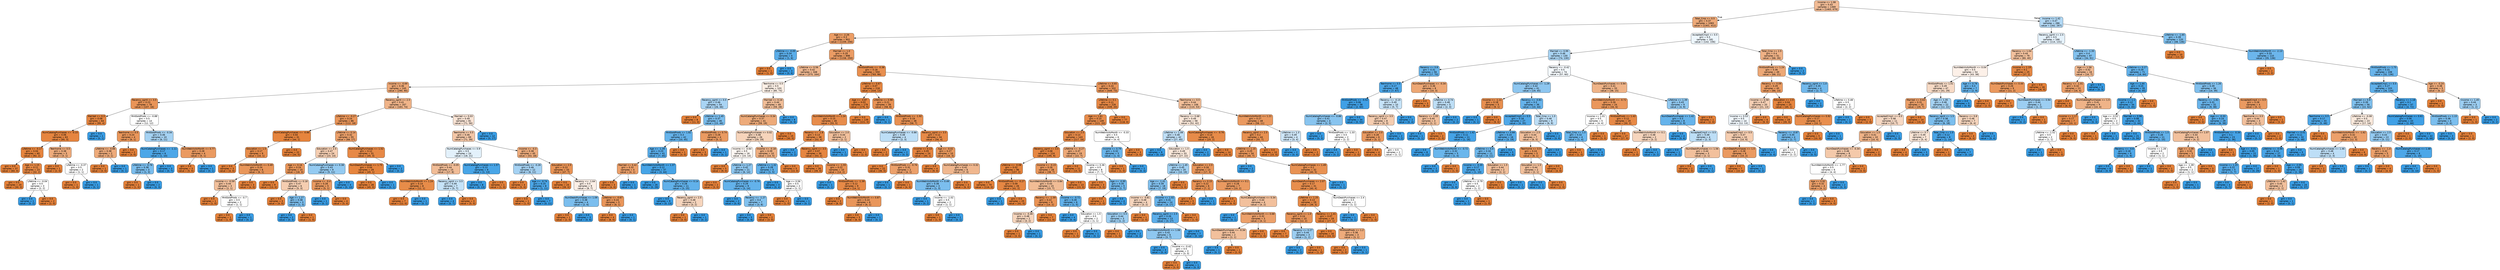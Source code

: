 digraph Tree {
node [shape=box, style="filled, rounded", color="black", fontname="helvetica"] ;
edge [fontname="helvetica"] ;
0 [label="Income <= 1.08\ngini = 0.43\nsamples = 1369\nvalue = [1463, 679]", fillcolor="#f1bb95"] ;
1 [label="Total_Cmp <= 0.5\ngini = 0.37\nsamples = 1083\nvalue = [1301, 412]", fillcolor="#eda978"] ;
0 -> 1 [labeldistance=2.5, labelangle=45, headlabel="True"] ;
2 [label="Age <= -2.26\ngini = 0.3\nsamples = 902\nvalue = [1159, 256]", fillcolor="#eb9d65"] ;
1 -> 2 ;
3 [label="Lifetime <= -0.05\ngini = 0.24\nsamples = 4\nvalue = [1, 6]", fillcolor="#5aade9"] ;
2 -> 3 ;
4 [label="gini = 0.0\nsamples = 1\nvalue = [1, 0]", fillcolor="#e58139"] ;
3 -> 4 ;
5 [label="gini = 0.0\nsamples = 3\nvalue = [0, 6]", fillcolor="#399de5"] ;
3 -> 5 ;
6 [label="Married <= 1.0\ngini = 0.29\nsamples = 898\nvalue = [1158, 250]", fillcolor="#eb9c64"] ;
2 -> 6 ;
7 [label="Lifetime <= 0.56\ngini = 0.42\nsamples = 348\nvalue = [375, 164]", fillcolor="#f0b890"] ;
6 -> 7 ;
8 [label="Income <= -0.69\ngini = 0.36\nsamples = 245\nvalue = [290, 90]", fillcolor="#eda876"] ;
7 -> 8 ;
9 [label="Recency_sgmt <= 3.5\ngini = 0.23\nsamples = 78\nvalue = [107, 16]", fillcolor="#e99457"] ;
8 -> 9 ;
10 [label="Married <= 0.3\ngini = 0.08\nsamples = 64\nvalue = [95, 4]", fillcolor="#e68641"] ;
9 -> 10 ;
11 [label="NumCatalogPurchases <= -0.15\ngini = 0.06\nsamples = 63\nvalue = [95, 3]", fillcolor="#e6853f"] ;
10 -> 11 ;
12 [label="Lifetime <= -0.17\ngini = 0.04\nsamples = 60\nvalue = [92, 2]", fillcolor="#e6843d"] ;
11 -> 12 ;
13 [label="gini = 0.0\nsamples = 37\nvalue = [60, 0]", fillcolor="#e58139"] ;
12 -> 13 ;
14 [label="Age <= 1.15\ngini = 0.11\nsamples = 23\nvalue = [32, 2]", fillcolor="#e78945"] ;
12 -> 14 ;
15 [label="gini = 0.0\nsamples = 20\nvalue = [30, 0]", fillcolor="#e58139"] ;
14 -> 15 ;
16 [label="Lifetime <= -0.04\ngini = 0.5\nsamples = 3\nvalue = [2, 2]", fillcolor="#ffffff"] ;
14 -> 16 ;
17 [label="gini = 0.0\nsamples = 1\nvalue = [0, 2]", fillcolor="#399de5"] ;
16 -> 17 ;
18 [label="gini = 0.0\nsamples = 2\nvalue = [2, 0]", fillcolor="#e58139"] ;
16 -> 18 ;
19 [label="Teenhome <= 0.5\ngini = 0.38\nsamples = 3\nvalue = [3, 1]", fillcolor="#eeab7b"] ;
11 -> 19 ;
20 [label="gini = 0.0\nsamples = 1\nvalue = [2, 0]", fillcolor="#e58139"] ;
19 -> 20 ;
21 [label="Lifetime <= -0.37\ngini = 0.5\nsamples = 2\nvalue = [1, 1]", fillcolor="#ffffff"] ;
19 -> 21 ;
22 [label="gini = 0.0\nsamples = 1\nvalue = [1, 0]", fillcolor="#e58139"] ;
21 -> 22 ;
23 [label="gini = 0.0\nsamples = 1\nvalue = [0, 1]", fillcolor="#399de5"] ;
21 -> 23 ;
24 [label="gini = 0.0\nsamples = 1\nvalue = [0, 1]", fillcolor="#399de5"] ;
10 -> 24 ;
25 [label="MntGoldProds <= -0.88\ngini = 0.5\nsamples = 14\nvalue = [12, 12]", fillcolor="#ffffff"] ;
9 -> 25 ;
26 [label="Teenhome <= 0.5\ngini = 0.24\nsamples = 4\nvalue = [6, 1]", fillcolor="#e9965a"] ;
25 -> 26 ;
27 [label="Lifetime <= -0.66\ngini = 0.38\nsamples = 2\nvalue = [3, 1]", fillcolor="#eeab7b"] ;
26 -> 27 ;
28 [label="gini = 0.0\nsamples = 1\nvalue = [3, 0]", fillcolor="#e58139"] ;
27 -> 28 ;
29 [label="gini = 0.0\nsamples = 1\nvalue = [0, 1]", fillcolor="#399de5"] ;
27 -> 29 ;
30 [label="gini = 0.0\nsamples = 2\nvalue = [3, 0]", fillcolor="#e58139"] ;
26 -> 30 ;
31 [label="MntGoldProds <= -0.34\ngini = 0.46\nsamples = 10\nvalue = [6, 11]", fillcolor="#a5d2f3"] ;
25 -> 31 ;
32 [label="NumCatalogPurchases <= -1.11\ngini = 0.17\nsamples = 6\nvalue = [1, 10]", fillcolor="#4da7e8"] ;
31 -> 32 ;
33 [label="Lifetime <= -0.76\ngini = 0.38\nsamples = 3\nvalue = [1, 3]", fillcolor="#7bbeee"] ;
32 -> 33 ;
34 [label="gini = 0.0\nsamples = 1\nvalue = [1, 0]", fillcolor="#e58139"] ;
33 -> 34 ;
35 [label="gini = 0.0\nsamples = 2\nvalue = [0, 3]", fillcolor="#399de5"] ;
33 -> 35 ;
36 [label="gini = 0.0\nsamples = 3\nvalue = [0, 7]", fillcolor="#399de5"] ;
32 -> 36 ;
37 [label="NumWebVisitsMonth <= 0.77\ngini = 0.28\nsamples = 4\nvalue = [5, 1]", fillcolor="#ea9a61"] ;
31 -> 37 ;
38 [label="gini = 0.0\nsamples = 3\nvalue = [5, 0]", fillcolor="#e58139"] ;
37 -> 38 ;
39 [label="gini = 0.0\nsamples = 1\nvalue = [0, 1]", fillcolor="#399de5"] ;
37 -> 39 ;
40 [label="Recency_sgmt <= 2.5\ngini = 0.41\nsamples = 167\nvalue = [183, 74]", fillcolor="#f0b489"] ;
8 -> 40 ;
41 [label="Lifetime <= -0.27\ngini = 0.24\nsamples = 86\nvalue = [112, 18]", fillcolor="#e99559"] ;
40 -> 41 ;
42 [label="NumCatalogPurchases <= -0.86\ngini = 0.04\nsamples = 31\nvalue = [44, 1]", fillcolor="#e6843d"] ;
41 -> 42 ;
43 [label="Education <= 1.5\ngini = 0.17\nsamples = 9\nvalue = [10, 1]", fillcolor="#e88e4d"] ;
42 -> 43 ;
44 [label="gini = 0.0\nsamples = 3\nvalue = [4, 0]", fillcolor="#e58139"] ;
43 -> 44 ;
45 [label="NumWebVisitsMonth <= 0.49\ngini = 0.24\nsamples = 6\nvalue = [6, 1]", fillcolor="#e9965a"] ;
43 -> 45 ;
46 [label="Income <= -0.59\ngini = 0.44\nsamples = 3\nvalue = [2, 1]", fillcolor="#f2c09c"] ;
45 -> 46 ;
47 [label="gini = 0.0\nsamples = 1\nvalue = [1, 0]", fillcolor="#e58139"] ;
46 -> 47 ;
48 [label="MntGoldProds <= -0.7\ngini = 0.5\nsamples = 2\nvalue = [1, 1]", fillcolor="#ffffff"] ;
46 -> 48 ;
49 [label="gini = 0.0\nsamples = 1\nvalue = [1, 0]", fillcolor="#e58139"] ;
48 -> 49 ;
50 [label="gini = 0.0\nsamples = 1\nvalue = [0, 1]", fillcolor="#399de5"] ;
48 -> 50 ;
51 [label="gini = 0.0\nsamples = 3\nvalue = [4, 0]", fillcolor="#e58139"] ;
45 -> 51 ;
52 [label="gini = 0.0\nsamples = 22\nvalue = [34, 0]", fillcolor="#e58139"] ;
42 -> 52 ;
53 [label="Lifetime <= 0.14\ngini = 0.32\nsamples = 55\nvalue = [68, 17]", fillcolor="#eca06a"] ;
41 -> 53 ;
54 [label="Education <= 2.5\ngini = 0.47\nsamples = 24\nvalue = [23, 14]", fillcolor="#f5ceb2"] ;
53 -> 54 ;
55 [label="Age <= 0.16\ngini = 0.24\nsamples = 15\nvalue = [18, 3]", fillcolor="#e9965a"] ;
54 -> 55 ;
56 [label="gini = 0.0\nsamples = 9\nvalue = [13, 0]", fillcolor="#e58139"] ;
55 -> 56 ;
57 [label="MntGoldProds <= 0.18\ngini = 0.47\nsamples = 6\nvalue = [5, 3]", fillcolor="#f5cdb0"] ;
55 -> 57 ;
58 [label="gini = 0.0\nsamples = 3\nvalue = [4, 0]", fillcolor="#e58139"] ;
57 -> 58 ;
59 [label="Age <= 1.27\ngini = 0.38\nsamples = 3\nvalue = [1, 3]", fillcolor="#7bbeee"] ;
57 -> 59 ;
60 [label="gini = 0.0\nsamples = 2\nvalue = [0, 3]", fillcolor="#399de5"] ;
59 -> 60 ;
61 [label="gini = 0.0\nsamples = 1\nvalue = [1, 0]", fillcolor="#e58139"] ;
59 -> 61 ;
62 [label="NumCatalogPurchases <= 0.38\ngini = 0.43\nsamples = 9\nvalue = [5, 11]", fillcolor="#93caf1"] ;
54 -> 62 ;
63 [label="Income <= -0.4\ngini = 0.28\nsamples = 5\nvalue = [5, 1]", fillcolor="#ea9a61"] ;
62 -> 63 ;
64 [label="gini = 0.0\nsamples = 1\nvalue = [0, 1]", fillcolor="#399de5"] ;
63 -> 64 ;
65 [label="gini = 0.0\nsamples = 4\nvalue = [5, 0]", fillcolor="#e58139"] ;
63 -> 65 ;
66 [label="gini = 0.0\nsamples = 4\nvalue = [0, 10]", fillcolor="#399de5"] ;
62 -> 66 ;
67 [label="NumCatalogPurchases <= 1.52\ngini = 0.12\nsamples = 31\nvalue = [45, 3]", fillcolor="#e78946"] ;
53 -> 67 ;
68 [label="NumDealsPurchases <= 1.75\ngini = 0.04\nsamples = 29\nvalue = [45, 1]", fillcolor="#e6843d"] ;
67 -> 68 ;
69 [label="gini = 0.0\nsamples = 28\nvalue = [45, 0]", fillcolor="#e58139"] ;
68 -> 69 ;
70 [label="gini = 0.0\nsamples = 1\nvalue = [0, 1]", fillcolor="#399de5"] ;
68 -> 70 ;
71 [label="gini = 0.0\nsamples = 2\nvalue = [0, 2]", fillcolor="#399de5"] ;
67 -> 71 ;
72 [label="Married <= 0.03\ngini = 0.49\nsamples = 81\nvalue = [71, 56]", fillcolor="#fae4d5"] ;
40 -> 72 ;
73 [label="Teenhome <= 0.5\ngini = 0.46\nsamples = 69\nvalue = [71, 39]", fillcolor="#f3c6a6"] ;
72 -> 73 ;
74 [label="NumCatalogPurchases <= 0.9\ngini = 0.5\nsamples = 24\nvalue = [18, 21]", fillcolor="#e3f1fb"] ;
73 -> 74 ;
75 [label="MntGoldProds <= -0.05\ngini = 0.44\nsamples = 15\nvalue = [17, 8]", fillcolor="#f1bc96"] ;
74 -> 75 ;
76 [label="NumWebVisitsMonth <= 1.24\ngini = 0.14\nsamples = 8\nvalue = [12, 1]", fillcolor="#e78c49"] ;
75 -> 76 ;
77 [label="gini = 0.0\nsamples = 7\nvalue = [12, 0]", fillcolor="#e58139"] ;
76 -> 77 ;
78 [label="gini = 0.0\nsamples = 1\nvalue = [0, 1]", fillcolor="#399de5"] ;
76 -> 78 ;
79 [label="Recency_sgmt <= 3.5\ngini = 0.49\nsamples = 7\nvalue = [5, 7]", fillcolor="#c6e3f8"] ;
75 -> 79 ;
80 [label="gini = 0.0\nsamples = 4\nvalue = [0, 7]", fillcolor="#399de5"] ;
79 -> 80 ;
81 [label="gini = 0.0\nsamples = 3\nvalue = [5, 0]", fillcolor="#e58139"] ;
79 -> 81 ;
82 [label="NumCatalogPurchases <= 1.57\ngini = 0.13\nsamples = 9\nvalue = [1, 13]", fillcolor="#48a5e7"] ;
74 -> 82 ;
83 [label="gini = 0.0\nsamples = 8\nvalue = [0, 13]", fillcolor="#399de5"] ;
82 -> 83 ;
84 [label="gini = 0.0\nsamples = 1\nvalue = [1, 0]", fillcolor="#e58139"] ;
82 -> 84 ;
85 [label="Income <= -0.3\ngini = 0.38\nsamples = 45\nvalue = [53, 18]", fillcolor="#eeac7c"] ;
73 -> 85 ;
86 [label="MntGoldProds <= -0.26\ngini = 0.46\nsamples = 12\nvalue = [6, 11]", fillcolor="#a5d2f3"] ;
85 -> 86 ;
87 [label="gini = 0.0\nsamples = 4\nvalue = [5, 0]", fillcolor="#e58139"] ;
86 -> 87 ;
88 [label="Age <= -0.74\ngini = 0.15\nsamples = 8\nvalue = [1, 11]", fillcolor="#4ba6e7"] ;
86 -> 88 ;
89 [label="gini = 0.0\nsamples = 1\nvalue = [1, 0]", fillcolor="#e58139"] ;
88 -> 89 ;
90 [label="gini = 0.0\nsamples = 7\nvalue = [0, 11]", fillcolor="#399de5"] ;
88 -> 90 ;
91 [label="Education <= 2.5\ngini = 0.23\nsamples = 33\nvalue = [47, 7]", fillcolor="#e99456"] ;
85 -> 91 ;
92 [label="gini = 0.0\nsamples = 24\nvalue = [39, 0]", fillcolor="#e58139"] ;
91 -> 92 ;
93 [label="Recency <= -1.64\ngini = 0.5\nsamples = 9\nvalue = [8, 7]", fillcolor="#fcefe6"] ;
91 -> 93 ;
94 [label="NumDealsPurchases <= 1.09\ngini = 0.38\nsamples = 4\nvalue = [2, 6]", fillcolor="#7bbeee"] ;
93 -> 94 ;
95 [label="gini = 0.0\nsamples = 1\nvalue = [2, 0]", fillcolor="#e58139"] ;
94 -> 95 ;
96 [label="gini = 0.0\nsamples = 3\nvalue = [0, 6]", fillcolor="#399de5"] ;
94 -> 96 ;
97 [label="Lifetime <= -0.67\ngini = 0.24\nsamples = 5\nvalue = [6, 1]", fillcolor="#e9965a"] ;
93 -> 97 ;
98 [label="gini = 0.0\nsamples = 4\nvalue = [6, 0]", fillcolor="#e58139"] ;
97 -> 98 ;
99 [label="gini = 0.0\nsamples = 1\nvalue = [0, 1]", fillcolor="#399de5"] ;
97 -> 99 ;
100 [label="gini = 0.0\nsamples = 12\nvalue = [0, 17]", fillcolor="#399de5"] ;
72 -> 100 ;
101 [label="Teenhome <= 0.5\ngini = 0.5\nsamples = 103\nvalue = [85, 74]", fillcolor="#fcefe5"] ;
7 -> 101 ;
102 [label="Recency_sgmt <= 0.5\ngini = 0.46\nsamples = 54\nvalue = [26, 46]", fillcolor="#a9d4f4"] ;
101 -> 102 ;
103 [label="gini = 0.0\nsamples = 8\nvalue = [11, 0]", fillcolor="#e58139"] ;
102 -> 103 ;
104 [label="Lifetime <= 1.45\ngini = 0.37\nsamples = 46\nvalue = [15, 46]", fillcolor="#7abded"] ;
102 -> 104 ;
105 [label="MntGoldProds <= 1.82\ngini = 0.3\nsamples = 42\nvalue = [10, 45]", fillcolor="#65b3eb"] ;
104 -> 105 ;
106 [label="Age <= -1.39\ngini = 0.23\nsamples = 41\nvalue = [7, 45]", fillcolor="#58ace9"] ;
105 -> 106 ;
107 [label="Married <= 0.42\ngini = 0.32\nsamples = 4\nvalue = [4, 1]", fillcolor="#eca06a"] ;
106 -> 107 ;
108 [label="gini = 0.0\nsamples = 3\nvalue = [4, 0]", fillcolor="#e58139"] ;
107 -> 108 ;
109 [label="gini = 0.0\nsamples = 1\nvalue = [0, 1]", fillcolor="#399de5"] ;
107 -> 109 ;
110 [label="NumWebVisitsMonth <= 1.37\ngini = 0.12\nsamples = 37\nvalue = [3, 44]", fillcolor="#46a4e7"] ;
106 -> 110 ;
111 [label="gini = 0.0\nsamples = 26\nvalue = [0, 29]", fillcolor="#399de5"] ;
110 -> 111 ;
112 [label="NumCatalogPurchases <= 0.14\ngini = 0.28\nsamples = 11\nvalue = [3, 15]", fillcolor="#61b1ea"] ;
110 -> 112 ;
113 [label="gini = 0.0\nsamples = 9\nvalue = [0, 13]", fillcolor="#399de5"] ;
112 -> 113 ;
114 [label="Recency_sgmt <= 2.5\ngini = 0.48\nsamples = 2\nvalue = [3, 2]", fillcolor="#f6d5bd"] ;
112 -> 114 ;
115 [label="gini = 0.0\nsamples = 1\nvalue = [3, 0]", fillcolor="#e58139"] ;
114 -> 115 ;
116 [label="gini = 0.0\nsamples = 1\nvalue = [0, 2]", fillcolor="#399de5"] ;
114 -> 116 ;
117 [label="gini = 0.0\nsamples = 1\nvalue = [3, 0]", fillcolor="#e58139"] ;
105 -> 117 ;
118 [label="MntGoldProds <= 0.74\ngini = 0.28\nsamples = 4\nvalue = [5, 1]", fillcolor="#ea9a61"] ;
104 -> 118 ;
119 [label="gini = 0.0\nsamples = 3\nvalue = [5, 0]", fillcolor="#e58139"] ;
118 -> 119 ;
120 [label="gini = 0.0\nsamples = 1\nvalue = [0, 1]", fillcolor="#399de5"] ;
118 -> 120 ;
121 [label="Married <= 0.16\ngini = 0.44\nsamples = 49\nvalue = [59, 28]", fillcolor="#f1bd97"] ;
101 -> 121 ;
122 [label="NumCatalogPurchases <= 0.34\ngini = 0.37\nsamples = 41\nvalue = [59, 19]", fillcolor="#edaa79"] ;
121 -> 122 ;
123 [label="NumCatalogPurchases <= 0.02\ngini = 0.48\nsamples = 26\nvalue = [29, 19]", fillcolor="#f6d4bb"] ;
122 -> 123 ;
124 [label="Income <= -0.64\ngini = 0.5\nsamples = 16\nvalue = [15, 14]", fillcolor="#fdf7f2"] ;
123 -> 124 ;
125 [label="gini = 0.0\nsamples = 5\nvalue = [9, 0]", fillcolor="#e58139"] ;
124 -> 125 ;
126 [label="Lifetime <= 1.27\ngini = 0.42\nsamples = 11\nvalue = [6, 14]", fillcolor="#8ec7f0"] ;
124 -> 126 ;
127 [label="gini = 0.0\nsamples = 2\nvalue = [3, 0]", fillcolor="#e58139"] ;
126 -> 127 ;
128 [label="NumCatalogPurchases <= -0.76\ngini = 0.29\nsamples = 9\nvalue = [3, 14]", fillcolor="#63b2eb"] ;
126 -> 128 ;
129 [label="gini = 0.0\nsamples = 2\nvalue = [0, 6]", fillcolor="#399de5"] ;
128 -> 129 ;
130 [label="Recency <= -1.27\ngini = 0.4\nsamples = 7\nvalue = [3, 8]", fillcolor="#83c2ef"] ;
128 -> 130 ;
131 [label="gini = 0.0\nsamples = 5\nvalue = [0, 8]", fillcolor="#399de5"] ;
130 -> 131 ;
132 [label="gini = 0.0\nsamples = 2\nvalue = [3, 0]", fillcolor="#e58139"] ;
130 -> 132 ;
133 [label="Income <= -0.18\ngini = 0.39\nsamples = 10\nvalue = [14, 5]", fillcolor="#eeae80"] ;
123 -> 133 ;
134 [label="Lifetime <= 1.32\ngini = 0.28\nsamples = 5\nvalue = [1, 5]", fillcolor="#61b1ea"] ;
133 -> 134 ;
135 [label="gini = 0.0\nsamples = 3\nvalue = [0, 4]", fillcolor="#399de5"] ;
134 -> 135 ;
136 [label="Age <= 0.56\ngini = 0.5\nsamples = 2\nvalue = [1, 1]", fillcolor="#ffffff"] ;
134 -> 136 ;
137 [label="gini = 0.0\nsamples = 1\nvalue = [1, 0]", fillcolor="#e58139"] ;
136 -> 137 ;
138 [label="gini = 0.0\nsamples = 1\nvalue = [0, 1]", fillcolor="#399de5"] ;
136 -> 138 ;
139 [label="gini = 0.0\nsamples = 5\nvalue = [13, 0]", fillcolor="#e58139"] ;
133 -> 139 ;
140 [label="gini = 0.0\nsamples = 15\nvalue = [30, 0]", fillcolor="#e58139"] ;
122 -> 140 ;
141 [label="gini = 0.0\nsamples = 8\nvalue = [0, 9]", fillcolor="#399de5"] ;
121 -> 141 ;
142 [label="MntGoldProds <= -0.38\ngini = 0.18\nsamples = 550\nvalue = [783, 86]", fillcolor="#e88f4f"] ;
6 -> 142 ;
143 [label="Lifetime <= 0.67\ngini = 0.07\nsamples = 218\nvalue = [334, 13]", fillcolor="#e68641"] ;
142 -> 143 ;
144 [label="Age <= -0.87\ngini = 0.03\nsamples = 179\nvalue = [276, 5]", fillcolor="#e5833d"] ;
143 -> 144 ;
145 [label="NumWebVisitsMonth <= 1.24\ngini = 0.15\nsamples = 40\nvalue = [55, 5]", fillcolor="#e78c4b"] ;
144 -> 145 ;
146 [label="Recency <= -1.8\ngini = 0.13\nsamples = 38\nvalue = [53, 4]", fillcolor="#e78b48"] ;
145 -> 146 ;
147 [label="gini = 0.0\nsamples = 2\nvalue = [0, 2]", fillcolor="#399de5"] ;
146 -> 147 ;
148 [label="Recency_sgmt <= 3.5\ngini = 0.07\nsamples = 36\nvalue = [53, 2]", fillcolor="#e68640"] ;
146 -> 148 ;
149 [label="gini = 0.0\nsamples = 26\nvalue = [39, 0]", fillcolor="#e58139"] ;
148 -> 149 ;
150 [label="Income <= -1.55\ngini = 0.22\nsamples = 10\nvalue = [14, 2]", fillcolor="#e99355"] ;
148 -> 150 ;
151 [label="gini = 0.0\nsamples = 1\nvalue = [0, 1]", fillcolor="#399de5"] ;
150 -> 151 ;
152 [label="MntGoldProds <= -1.39\ngini = 0.12\nsamples = 9\nvalue = [14, 1]", fillcolor="#e78a47"] ;
150 -> 152 ;
153 [label="gini = 0.0\nsamples = 3\nvalue = [8, 0]", fillcolor="#e58139"] ;
152 -> 153 ;
154 [label="NumWebVisitsMonth <= 0.87\ngini = 0.24\nsamples = 6\nvalue = [6, 1]", fillcolor="#e9965a"] ;
152 -> 154 ;
155 [label="gini = 0.0\nsamples = 5\nvalue = [6, 0]", fillcolor="#e58139"] ;
154 -> 155 ;
156 [label="gini = 0.0\nsamples = 1\nvalue = [0, 1]", fillcolor="#399de5"] ;
154 -> 156 ;
157 [label="Education <= 2.0\ngini = 0.44\nsamples = 2\nvalue = [2, 1]", fillcolor="#f2c09c"] ;
145 -> 157 ;
158 [label="gini = 0.0\nsamples = 1\nvalue = [0, 1]", fillcolor="#399de5"] ;
157 -> 158 ;
159 [label="gini = 0.0\nsamples = 1\nvalue = [2, 0]", fillcolor="#e58139"] ;
157 -> 159 ;
160 [label="gini = 0.0\nsamples = 139\nvalue = [221, 0]", fillcolor="#e58139"] ;
144 -> 160 ;
161 [label="Lifetime <= 0.98\ngini = 0.21\nsamples = 39\nvalue = [58, 8]", fillcolor="#e99254"] ;
143 -> 161 ;
162 [label="gini = 0.0\nsamples = 1\nvalue = [0, 1]", fillcolor="#399de5"] ;
161 -> 162 ;
163 [label="MntGoldProds <= -1.92\ngini = 0.19\nsamples = 38\nvalue = [58, 7]", fillcolor="#e89051"] ;
161 -> 163 ;
164 [label="NumCatalogPurchases <= -0.86\ngini = 0.48\nsamples = 4\nvalue = [2, 3]", fillcolor="#bddef6"] ;
163 -> 164 ;
165 [label="gini = 0.0\nsamples = 2\nvalue = [2, 0]", fillcolor="#e58139"] ;
164 -> 165 ;
166 [label="gini = 0.0\nsamples = 2\nvalue = [0, 3]", fillcolor="#399de5"] ;
164 -> 166 ;
167 [label="Recency_sgmt <= 3.5\ngini = 0.12\nsamples = 34\nvalue = [56, 4]", fillcolor="#e78a47"] ;
163 -> 167 ;
168 [label="Income <= 0.13\ngini = 0.05\nsamples = 24\nvalue = [40, 1]", fillcolor="#e6843e"] ;
167 -> 168 ;
169 [label="gini = 0.0\nsamples = 22\nvalue = [36, 0]", fillcolor="#e58139"] ;
168 -> 169 ;
170 [label="MntGoldProds <= -0.76\ngini = 0.32\nsamples = 2\nvalue = [4, 1]", fillcolor="#eca06a"] ;
168 -> 170 ;
171 [label="gini = 0.0\nsamples = 1\nvalue = [0, 1]", fillcolor="#399de5"] ;
170 -> 171 ;
172 [label="gini = 0.0\nsamples = 1\nvalue = [4, 0]", fillcolor="#e58139"] ;
170 -> 172 ;
173 [label="Age <= -0.02\ngini = 0.27\nsamples = 10\nvalue = [16, 3]", fillcolor="#ea995e"] ;
167 -> 173 ;
174 [label="gini = 0.0\nsamples = 4\nvalue = [9, 0]", fillcolor="#e58139"] ;
173 -> 174 ;
175 [label="NumCatalogPurchases <= 0.32\ngini = 0.42\nsamples = 6\nvalue = [7, 3]", fillcolor="#f0b78e"] ;
173 -> 175 ;
176 [label="NumWebVisitsMonth <= 0.49\ngini = 0.38\nsamples = 3\nvalue = [1, 3]", fillcolor="#7bbeee"] ;
175 -> 176 ;
177 [label="gini = 0.0\nsamples = 1\nvalue = [0, 2]", fillcolor="#399de5"] ;
176 -> 177 ;
178 [label="Income <= -1.02\ngini = 0.5\nsamples = 2\nvalue = [1, 1]", fillcolor="#ffffff"] ;
176 -> 178 ;
179 [label="gini = 0.0\nsamples = 1\nvalue = [1, 0]", fillcolor="#e58139"] ;
178 -> 179 ;
180 [label="gini = 0.0\nsamples = 1\nvalue = [0, 1]", fillcolor="#399de5"] ;
178 -> 180 ;
181 [label="gini = 0.0\nsamples = 3\nvalue = [6, 0]", fillcolor="#e58139"] ;
175 -> 181 ;
182 [label="Lifetime <= 0.65\ngini = 0.24\nsamples = 332\nvalue = [449, 73]", fillcolor="#e99559"] ;
142 -> 182 ;
183 [label="Lifetime <= 0.1\ngini = 0.11\nsamples = 226\nvalue = [339, 20]", fillcolor="#e78845"] ;
182 -> 183 ;
184 [label="Age <= 1.61\ngini = 0.15\nsamples = 149\nvalue = [221, 20]", fillcolor="#e78c4b"] ;
183 -> 184 ;
185 [label="Education <= 2.5\ngini = 0.13\nsamples = 143\nvalue = [217, 16]", fillcolor="#e78a48"] ;
184 -> 185 ;
186 [label="Recency_sgmt <= 3.5\ngini = 0.08\nsamples = 124\nvalue = [195, 9]", fillcolor="#e68742"] ;
185 -> 186 ;
187 [label="Lifetime <= -0.08\ngini = 0.02\nsamples = 96\nvalue = [157, 2]", fillcolor="#e5833c"] ;
186 -> 187 ;
188 [label="gini = 0.0\nsamples = 70\nvalue = [116, 0]", fillcolor="#e58139"] ;
187 -> 188 ;
189 [label="MntGoldProds <= -0.27\ngini = 0.09\nsamples = 26\nvalue = [41, 2]", fillcolor="#e68743"] ;
187 -> 189 ;
190 [label="gini = 0.0\nsamples = 1\nvalue = [0, 2]", fillcolor="#399de5"] ;
189 -> 190 ;
191 [label="gini = 0.0\nsamples = 25\nvalue = [41, 0]", fillcolor="#e58139"] ;
189 -> 191 ;
192 [label="Income <= -0.15\ngini = 0.26\nsamples = 28\nvalue = [38, 7]", fillcolor="#ea985d"] ;
186 -> 192 ;
193 [label="NumWebVisitsMonth <= 0.84\ngini = 0.43\nsamples = 15\nvalue = [15, 7]", fillcolor="#f1bc95"] ;
192 -> 193 ;
194 [label="Recency <= -1.59\ngini = 0.22\nsamples = 9\nvalue = [14, 2]", fillcolor="#e99355"] ;
193 -> 194 ;
195 [label="Income <= -0.46\ngini = 0.48\nsamples = 2\nvalue = [3, 2]", fillcolor="#f6d5bd"] ;
194 -> 195 ;
196 [label="gini = 0.0\nsamples = 1\nvalue = [3, 0]", fillcolor="#e58139"] ;
195 -> 196 ;
197 [label="gini = 0.0\nsamples = 1\nvalue = [0, 2]", fillcolor="#399de5"] ;
195 -> 197 ;
198 [label="gini = 0.0\nsamples = 7\nvalue = [11, 0]", fillcolor="#e58139"] ;
194 -> 198 ;
199 [label="Income <= -0.72\ngini = 0.28\nsamples = 6\nvalue = [1, 5]", fillcolor="#61b1ea"] ;
193 -> 199 ;
200 [label="gini = 0.0\nsamples = 4\nvalue = [0, 4]", fillcolor="#399de5"] ;
199 -> 200 ;
201 [label="Education <= 1.5\ngini = 0.5\nsamples = 2\nvalue = [1, 1]", fillcolor="#ffffff"] ;
199 -> 201 ;
202 [label="gini = 0.0\nsamples = 1\nvalue = [1, 0]", fillcolor="#e58139"] ;
201 -> 202 ;
203 [label="gini = 0.0\nsamples = 1\nvalue = [0, 1]", fillcolor="#399de5"] ;
201 -> 203 ;
204 [label="gini = 0.0\nsamples = 13\nvalue = [23, 0]", fillcolor="#e58139"] ;
192 -> 204 ;
205 [label="Lifetime <= -0.27\ngini = 0.37\nsamples = 19\nvalue = [22, 7]", fillcolor="#eda978"] ;
185 -> 205 ;
206 [label="gini = 0.0\nsamples = 11\nvalue = [15, 0]", fillcolor="#e58139"] ;
205 -> 206 ;
207 [label="Income <= 0.36\ngini = 0.5\nsamples = 8\nvalue = [7, 7]", fillcolor="#ffffff"] ;
205 -> 207 ;
208 [label="gini = 0.0\nsamples = 3\nvalue = [5, 0]", fillcolor="#e58139"] ;
207 -> 208 ;
209 [label="Age <= -0.95\ngini = 0.35\nsamples = 5\nvalue = [2, 7]", fillcolor="#72b9ec"] ;
207 -> 209 ;
210 [label="gini = 0.0\nsamples = 1\nvalue = [2, 0]", fillcolor="#e58139"] ;
209 -> 210 ;
211 [label="gini = 0.0\nsamples = 4\nvalue = [0, 7]", fillcolor="#399de5"] ;
209 -> 211 ;
212 [label="NumWebVisitsMonth <= -0.33\ngini = 0.5\nsamples = 6\nvalue = [4, 4]", fillcolor="#ffffff"] ;
184 -> 212 ;
213 [label="Income <= 0.79\ngini = 0.32\nsamples = 3\nvalue = [1, 4]", fillcolor="#6ab6ec"] ;
212 -> 213 ;
214 [label="gini = 0.0\nsamples = 1\nvalue = [1, 0]", fillcolor="#e58139"] ;
213 -> 214 ;
215 [label="gini = 0.0\nsamples = 2\nvalue = [0, 4]", fillcolor="#399de5"] ;
213 -> 215 ;
216 [label="gini = 0.0\nsamples = 3\nvalue = [3, 0]", fillcolor="#e58139"] ;
212 -> 216 ;
217 [label="gini = 0.0\nsamples = 77\nvalue = [118, 0]", fillcolor="#e58139"] ;
183 -> 217 ;
218 [label="Teenhome <= 0.5\ngini = 0.44\nsamples = 106\nvalue = [110, 53]", fillcolor="#f2be98"] ;
182 -> 218 ;
219 [label="Recency <= 0.68\ngini = 0.49\nsamples = 58\nvalue = [52, 42]", fillcolor="#fae7d9"] ;
218 -> 219 ;
220 [label="Lifetime <= 1.08\ngini = 0.48\nsamples = 42\nvalue = [27, 40]", fillcolor="#bfdff7"] ;
219 -> 220 ;
221 [label="gini = 0.0\nsamples = 9\nvalue = [0, 18]", fillcolor="#399de5"] ;
220 -> 221 ;
222 [label="Education <= 1.5\ngini = 0.49\nsamples = 33\nvalue = [27, 22]", fillcolor="#fae8da"] ;
220 -> 222 ;
223 [label="Lifetime <= 1.45\ngini = 0.45\nsamples = 20\nvalue = [10, 19]", fillcolor="#a1d1f3"] ;
222 -> 223 ;
224 [label="Age <= -1.41\ngini = 0.39\nsamples = 18\nvalue = [7, 19]", fillcolor="#82c1ef"] ;
223 -> 224 ;
225 [label="Income <= -0.81\ngini = 0.48\nsamples = 4\nvalue = [3, 2]", fillcolor="#f6d5bd"] ;
224 -> 225 ;
226 [label="Education <= 0.5\ngini = 0.44\nsamples = 3\nvalue = [1, 2]", fillcolor="#9ccef2"] ;
225 -> 226 ;
227 [label="gini = 0.0\nsamples = 1\nvalue = [1, 0]", fillcolor="#e58139"] ;
226 -> 227 ;
228 [label="gini = 0.0\nsamples = 2\nvalue = [0, 2]", fillcolor="#399de5"] ;
226 -> 228 ;
229 [label="gini = 0.0\nsamples = 1\nvalue = [2, 0]", fillcolor="#e58139"] ;
225 -> 229 ;
230 [label="Income <= 1.02\ngini = 0.31\nsamples = 14\nvalue = [4, 17]", fillcolor="#68b4eb"] ;
224 -> 230 ;
231 [label="Recency_sgmt <= 2.5\ngini = 0.26\nsamples = 13\nvalue = [3, 17]", fillcolor="#5caeea"] ;
230 -> 231 ;
232 [label="NumWebVisitsMonth <= 1.06\ngini = 0.42\nsamples = 6\nvalue = [3, 7]", fillcolor="#8ec7f0"] ;
231 -> 232 ;
233 [label="gini = 0.0\nsamples = 3\nvalue = [0, 4]", fillcolor="#399de5"] ;
232 -> 233 ;
234 [label="Income <= -0.42\ngini = 0.5\nsamples = 3\nvalue = [3, 3]", fillcolor="#ffffff"] ;
232 -> 234 ;
235 [label="gini = 0.0\nsamples = 2\nvalue = [3, 0]", fillcolor="#e58139"] ;
234 -> 235 ;
236 [label="gini = 0.0\nsamples = 1\nvalue = [0, 3]", fillcolor="#399de5"] ;
234 -> 236 ;
237 [label="gini = 0.0\nsamples = 7\nvalue = [0, 10]", fillcolor="#399de5"] ;
231 -> 237 ;
238 [label="gini = 0.0\nsamples = 1\nvalue = [1, 0]", fillcolor="#e58139"] ;
230 -> 238 ;
239 [label="gini = 0.0\nsamples = 2\nvalue = [3, 0]", fillcolor="#e58139"] ;
223 -> 239 ;
240 [label="Education <= 2.5\ngini = 0.26\nsamples = 13\nvalue = [17, 3]", fillcolor="#ea975c"] ;
222 -> 240 ;
241 [label="Recency <= 0.15\ngini = 0.22\nsamples = 6\nvalue = [7, 1]", fillcolor="#e99355"] ;
240 -> 241 ;
242 [label="gini = 0.0\nsamples = 5\nvalue = [7, 0]", fillcolor="#e58139"] ;
241 -> 242 ;
243 [label="gini = 0.0\nsamples = 1\nvalue = [0, 1]", fillcolor="#399de5"] ;
241 -> 243 ;
244 [label="NumWebVisitsMonth <= 0.1\ngini = 0.28\nsamples = 7\nvalue = [10, 2]", fillcolor="#ea9a61"] ;
240 -> 244 ;
245 [label="gini = 0.0\nsamples = 3\nvalue = [6, 0]", fillcolor="#e58139"] ;
244 -> 245 ;
246 [label="NumCatalogPurchases <= 0.34\ngini = 0.44\nsamples = 4\nvalue = [4, 2]", fillcolor="#f2c09c"] ;
244 -> 246 ;
247 [label="gini = 0.0\nsamples = 1\nvalue = [0, 1]", fillcolor="#399de5"] ;
246 -> 247 ;
248 [label="NumWebVisitsMonth <= 0.68\ngini = 0.32\nsamples = 3\nvalue = [4, 1]", fillcolor="#eca06a"] ;
246 -> 248 ;
249 [label="NumDealsPurchases <= -0.34\ngini = 0.44\nsamples = 2\nvalue = [2, 1]", fillcolor="#f2c09c"] ;
248 -> 249 ;
250 [label="gini = 0.0\nsamples = 1\nvalue = [0, 1]", fillcolor="#399de5"] ;
249 -> 250 ;
251 [label="gini = 0.0\nsamples = 1\nvalue = [2, 0]", fillcolor="#e58139"] ;
249 -> 251 ;
252 [label="gini = 0.0\nsamples = 1\nvalue = [2, 0]", fillcolor="#e58139"] ;
248 -> 252 ;
253 [label="NumCatalogPurchases <= -0.76\ngini = 0.14\nsamples = 16\nvalue = [25, 2]", fillcolor="#e78b49"] ;
219 -> 253 ;
254 [label="gini = 0.0\nsamples = 2\nvalue = [0, 2]", fillcolor="#399de5"] ;
253 -> 254 ;
255 [label="gini = 0.0\nsamples = 14\nvalue = [25, 0]", fillcolor="#e58139"] ;
253 -> 255 ;
256 [label="NumWebVisitsMonth <= 1.21\ngini = 0.27\nsamples = 48\nvalue = [58, 11]", fillcolor="#ea995f"] ;
218 -> 256 ;
257 [label="Recency_sgmt <= 2.5\ngini = 0.2\nsamples = 44\nvalue = [55, 7]", fillcolor="#e89152"] ;
256 -> 257 ;
258 [label="Lifetime <= 1.15\ngini = 0.25\nsamples = 34\nvalue = [40, 7]", fillcolor="#ea975c"] ;
257 -> 258 ;
259 [label="gini = 0.0\nsamples = 2\nvalue = [0, 2]", fillcolor="#399de5"] ;
258 -> 259 ;
260 [label="NumCatalogPurchases <= 1.49\ngini = 0.2\nsamples = 32\nvalue = [40, 5]", fillcolor="#e89152"] ;
258 -> 260 ;
261 [label="NumDealsPurchases <= 2.07\ngini = 0.17\nsamples = 31\nvalue = [40, 4]", fillcolor="#e88e4d"] ;
260 -> 261 ;
262 [label="Lifetime <= 1.25\ngini = 0.13\nsamples = 29\nvalue = [39, 3]", fillcolor="#e78b48"] ;
261 -> 262 ;
263 [label="Recency_sgmt <= 1.0\ngini = 0.24\nsamples = 10\nvalue = [12, 2]", fillcolor="#e9965a"] ;
262 -> 263 ;
264 [label="gini = 0.0\nsamples = 7\nvalue = [11, 0]", fillcolor="#e58139"] ;
263 -> 264 ;
265 [label="Recency <= 0.27\ngini = 0.44\nsamples = 3\nvalue = [1, 2]", fillcolor="#9ccef2"] ;
263 -> 265 ;
266 [label="gini = 0.0\nsamples = 2\nvalue = [0, 2]", fillcolor="#399de5"] ;
265 -> 266 ;
267 [label="gini = 0.0\nsamples = 1\nvalue = [1, 0]", fillcolor="#e58139"] ;
265 -> 267 ;
268 [label="Recency <= 1.41\ngini = 0.07\nsamples = 19\nvalue = [27, 1]", fillcolor="#e68640"] ;
262 -> 268 ;
269 [label="gini = 0.0\nsamples = 16\nvalue = [24, 0]", fillcolor="#e58139"] ;
268 -> 269 ;
270 [label="MntGoldProds <= 1.2\ngini = 0.38\nsamples = 3\nvalue = [3, 1]", fillcolor="#eeab7b"] ;
268 -> 270 ;
271 [label="gini = 0.0\nsamples = 2\nvalue = [3, 0]", fillcolor="#e58139"] ;
270 -> 271 ;
272 [label="gini = 0.0\nsamples = 1\nvalue = [0, 1]", fillcolor="#399de5"] ;
270 -> 272 ;
273 [label="NumDealsPurchases <= 2.4\ngini = 0.5\nsamples = 2\nvalue = [1, 1]", fillcolor="#ffffff"] ;
261 -> 273 ;
274 [label="gini = 0.0\nsamples = 1\nvalue = [0, 1]", fillcolor="#399de5"] ;
273 -> 274 ;
275 [label="gini = 0.0\nsamples = 1\nvalue = [1, 0]", fillcolor="#e58139"] ;
273 -> 275 ;
276 [label="gini = 0.0\nsamples = 1\nvalue = [0, 1]", fillcolor="#399de5"] ;
260 -> 276 ;
277 [label="gini = 0.0\nsamples = 10\nvalue = [15, 0]", fillcolor="#e58139"] ;
257 -> 277 ;
278 [label="Lifetime <= 1.3\ngini = 0.49\nsamples = 4\nvalue = [3, 4]", fillcolor="#cee6f8"] ;
256 -> 278 ;
279 [label="gini = 0.0\nsamples = 2\nvalue = [0, 4]", fillcolor="#399de5"] ;
278 -> 279 ;
280 [label="gini = 0.0\nsamples = 2\nvalue = [3, 0]", fillcolor="#e58139"] ;
278 -> 280 ;
281 [label="AcceptedCmp4 <= 0.5\ngini = 0.5\nsamples = 181\nvalue = [142, 156]", fillcolor="#edf6fd"] ;
1 -> 281 ;
282 [label="Married <= 0.99\ngini = 0.46\nsamples = 130\nvalue = [74, 130]", fillcolor="#aad5f4"] ;
281 -> 282 ;
283 [label="Recency <= 0.8\ngini = 0.31\nsamples = 56\nvalue = [17, 70]", fillcolor="#69b5eb"] ;
282 -> 283 ;
284 [label="Teenhome <= 0.5\ngini = 0.17\nsamples = 48\nvalue = [7, 67]", fillcolor="#4ea7e8"] ;
283 -> 284 ;
285 [label="MntGoldProds <= -0.52\ngini = 0.06\nsamples = 38\nvalue = [2, 60]", fillcolor="#40a0e6"] ;
284 -> 285 ;
286 [label="NumCatalogPurchases <= -0.86\ngini = 0.41\nsamples = 4\nvalue = [2, 5]", fillcolor="#88c4ef"] ;
285 -> 286 ;
287 [label="gini = 0.0\nsamples = 2\nvalue = [0, 3]", fillcolor="#399de5"] ;
286 -> 287 ;
288 [label="MntGoldProds <= -1.33\ngini = 0.5\nsamples = 2\nvalue = [2, 2]", fillcolor="#ffffff"] ;
286 -> 288 ;
289 [label="gini = 0.0\nsamples = 1\nvalue = [0, 2]", fillcolor="#399de5"] ;
288 -> 289 ;
290 [label="gini = 0.0\nsamples = 1\nvalue = [2, 0]", fillcolor="#e58139"] ;
288 -> 290 ;
291 [label="gini = 0.0\nsamples = 34\nvalue = [0, 55]", fillcolor="#399de5"] ;
285 -> 291 ;
292 [label="Recency <= -0.15\ngini = 0.49\nsamples = 10\nvalue = [5, 7]", fillcolor="#c6e3f8"] ;
284 -> 292 ;
293 [label="Recency_sgmt <= 3.5\ngini = 0.47\nsamples = 8\nvalue = [5, 3]", fillcolor="#f5cdb0"] ;
292 -> 293 ;
294 [label="Education <= 2.0\ngini = 0.28\nsamples = 6\nvalue = [5, 1]", fillcolor="#ea9a61"] ;
293 -> 294 ;
295 [label="gini = 0.0\nsamples = 4\nvalue = [4, 0]", fillcolor="#e58139"] ;
294 -> 295 ;
296 [label="gini = 0.5\nsamples = 2\nvalue = [1, 1]", fillcolor="#ffffff"] ;
294 -> 296 ;
297 [label="gini = 0.0\nsamples = 2\nvalue = [0, 2]", fillcolor="#399de5"] ;
293 -> 297 ;
298 [label="gini = 0.0\nsamples = 2\nvalue = [0, 4]", fillcolor="#399de5"] ;
292 -> 298 ;
299 [label="NumDealsPurchases <= -0.34\ngini = 0.36\nsamples = 8\nvalue = [10, 3]", fillcolor="#eda774"] ;
283 -> 299 ;
300 [label="gini = 0.0\nsamples = 3\nvalue = [8, 0]", fillcolor="#e58139"] ;
299 -> 300 ;
301 [label="Lifetime <= 0.74\ngini = 0.48\nsamples = 5\nvalue = [2, 3]", fillcolor="#bddef6"] ;
299 -> 301 ;
302 [label="Recency <= 1.05\ngini = 0.44\nsamples = 3\nvalue = [2, 1]", fillcolor="#f2c09c"] ;
301 -> 302 ;
303 [label="gini = 0.0\nsamples = 1\nvalue = [0, 1]", fillcolor="#399de5"] ;
302 -> 303 ;
304 [label="gini = 0.0\nsamples = 2\nvalue = [2, 0]", fillcolor="#e58139"] ;
302 -> 304 ;
305 [label="gini = 0.0\nsamples = 2\nvalue = [0, 2]", fillcolor="#399de5"] ;
301 -> 305 ;
306 [label="Recency <= -0.42\ngini = 0.5\nsamples = 74\nvalue = [57, 60]", fillcolor="#f5fafe"] ;
282 -> 306 ;
307 [label="NumCatalogPurchases <= -1.29\ngini = 0.42\nsamples = 41\nvalue = [19, 45]", fillcolor="#8dc6f0"] ;
306 -> 307 ;
308 [label="Income <= -1.11\ngini = 0.18\nsamples = 5\nvalue = [9, 1]", fillcolor="#e88f4f"] ;
307 -> 308 ;
309 [label="gini = 0.0\nsamples = 1\nvalue = [0, 1]", fillcolor="#399de5"] ;
308 -> 309 ;
310 [label="gini = 0.0\nsamples = 4\nvalue = [9, 0]", fillcolor="#e58139"] ;
308 -> 310 ;
311 [label="Recency <= -0.81\ngini = 0.3\nsamples = 36\nvalue = [10, 44]", fillcolor="#66b3eb"] ;
307 -> 311 ;
312 [label="AcceptedCmp3 <= 0.5\ngini = 0.18\nsamples = 27\nvalue = [4, 35]", fillcolor="#50a8e8"] ;
311 -> 312 ;
313 [label="MntGoldProds <= 1.42\ngini = 0.11\nsamples = 11\nvalue = [1, 16]", fillcolor="#45a3e7"] ;
312 -> 313 ;
314 [label="gini = 0.0\nsamples = 8\nvalue = [0, 12]", fillcolor="#399de5"] ;
313 -> 314 ;
315 [label="NumWebVisitsMonth <= -0.72\ngini = 0.32\nsamples = 3\nvalue = [1, 4]", fillcolor="#6ab6ec"] ;
313 -> 315 ;
316 [label="gini = 0.0\nsamples = 2\nvalue = [0, 4]", fillcolor="#399de5"] ;
315 -> 316 ;
317 [label="gini = 0.0\nsamples = 1\nvalue = [1, 0]", fillcolor="#e58139"] ;
315 -> 317 ;
318 [label="Lifetime <= 0.84\ngini = 0.24\nsamples = 16\nvalue = [3, 19]", fillcolor="#58ace9"] ;
312 -> 318 ;
319 [label="Lifetime <= 0.4\ngini = 0.34\nsamples = 11\nvalue = [3, 11]", fillcolor="#6fb8ec"] ;
318 -> 319 ;
320 [label="Income <= -0.35\ngini = 0.17\nsamples = 9\nvalue = [1, 10]", fillcolor="#4da7e8"] ;
319 -> 320 ;
321 [label="gini = 0.0\nsamples = 7\nvalue = [0, 9]", fillcolor="#399de5"] ;
320 -> 321 ;
322 [label="Lifetime <= -0.79\ngini = 0.5\nsamples = 2\nvalue = [1, 1]", fillcolor="#ffffff"] ;
320 -> 322 ;
323 [label="gini = 0.0\nsamples = 1\nvalue = [0, 1]", fillcolor="#399de5"] ;
322 -> 323 ;
324 [label="gini = 0.0\nsamples = 1\nvalue = [1, 0]", fillcolor="#e58139"] ;
322 -> 324 ;
325 [label="Education <= 1.5\ngini = 0.44\nsamples = 2\nvalue = [2, 1]", fillcolor="#f2c09c"] ;
319 -> 325 ;
326 [label="gini = 0.0\nsamples = 1\nvalue = [2, 0]", fillcolor="#e58139"] ;
325 -> 326 ;
327 [label="gini = 0.0\nsamples = 1\nvalue = [0, 1]", fillcolor="#399de5"] ;
325 -> 327 ;
328 [label="gini = 0.0\nsamples = 5\nvalue = [0, 8]", fillcolor="#399de5"] ;
318 -> 328 ;
329 [label="Total_Cmp <= 1.5\ngini = 0.48\nsamples = 9\nvalue = [6, 9]", fillcolor="#bddef6"] ;
311 -> 329 ;
330 [label="Education <= 2.5\ngini = 0.44\nsamples = 7\nvalue = [6, 3]", fillcolor="#f2c09c"] ;
329 -> 330 ;
331 [label="Teenhome <= 0.5\ngini = 0.24\nsamples = 5\nvalue = [6, 1]", fillcolor="#e9965a"] ;
330 -> 331 ;
332 [label="Education <= 1.5\ngini = 0.44\nsamples = 2\nvalue = [2, 1]", fillcolor="#f2c09c"] ;
331 -> 332 ;
333 [label="gini = 0.0\nsamples = 1\nvalue = [0, 1]", fillcolor="#399de5"] ;
332 -> 333 ;
334 [label="gini = 0.0\nsamples = 1\nvalue = [2, 0]", fillcolor="#e58139"] ;
332 -> 334 ;
335 [label="gini = 0.0\nsamples = 3\nvalue = [4, 0]", fillcolor="#e58139"] ;
331 -> 335 ;
336 [label="gini = 0.0\nsamples = 2\nvalue = [0, 2]", fillcolor="#399de5"] ;
330 -> 336 ;
337 [label="gini = 0.0\nsamples = 2\nvalue = [0, 6]", fillcolor="#399de5"] ;
329 -> 337 ;
338 [label="NumDealsPurchases <= 0.94\ngini = 0.41\nsamples = 33\nvalue = [38, 15]", fillcolor="#efb387"] ;
306 -> 338 ;
339 [label="NumWebVisitsMonth <= -0.72\ngini = 0.26\nsamples = 24\nvalue = [34, 6]", fillcolor="#ea975c"] ;
338 -> 339 ;
340 [label="Income <= 1.01\ngini = 0.5\nsamples = 5\nvalue = [4, 4]", fillcolor="#ffffff"] ;
339 -> 340 ;
341 [label="Total_Cmp <= 1.5\ngini = 0.32\nsamples = 4\nvalue = [1, 4]", fillcolor="#6ab6ec"] ;
340 -> 341 ;
342 [label="gini = 0.0\nsamples = 1\nvalue = [1, 0]", fillcolor="#e58139"] ;
341 -> 342 ;
343 [label="gini = 0.0\nsamples = 3\nvalue = [0, 4]", fillcolor="#399de5"] ;
341 -> 343 ;
344 [label="gini = 0.0\nsamples = 1\nvalue = [3, 0]", fillcolor="#e58139"] ;
340 -> 344 ;
345 [label="MntGoldProds <= 1.43\ngini = 0.12\nsamples = 19\nvalue = [30, 2]", fillcolor="#e78946"] ;
339 -> 345 ;
346 [label="gini = 0.0\nsamples = 17\nvalue = [27, 0]", fillcolor="#e58139"] ;
345 -> 346 ;
347 [label="NumWebVisitsMonth <= 0.1\ngini = 0.48\nsamples = 2\nvalue = [3, 2]", fillcolor="#f6d5bd"] ;
345 -> 347 ;
348 [label="gini = 0.0\nsamples = 1\nvalue = [3, 0]", fillcolor="#e58139"] ;
347 -> 348 ;
349 [label="gini = 0.0\nsamples = 1\nvalue = [0, 2]", fillcolor="#399de5"] ;
347 -> 349 ;
350 [label="Lifetime <= 1.39\ngini = 0.43\nsamples = 9\nvalue = [4, 9]", fillcolor="#91c9f1"] ;
338 -> 350 ;
351 [label="NumDealsPurchases <= 1.42\ngini = 0.3\nsamples = 8\nvalue = [2, 9]", fillcolor="#65b3eb"] ;
350 -> 351 ;
352 [label="gini = 0.0\nsamples = 4\nvalue = [0, 6]", fillcolor="#399de5"] ;
351 -> 352 ;
353 [label="AcceptedCmp3 <= 0.5\ngini = 0.48\nsamples = 4\nvalue = [2, 3]", fillcolor="#bddef6"] ;
351 -> 353 ;
354 [label="gini = 0.0\nsamples = 1\nvalue = [0, 2]", fillcolor="#399de5"] ;
353 -> 354 ;
355 [label="NumDealsPurchases <= 1.56\ngini = 0.44\nsamples = 3\nvalue = [2, 1]", fillcolor="#f2c09c"] ;
353 -> 355 ;
356 [label="gini = 0.0\nsamples = 2\nvalue = [2, 0]", fillcolor="#e58139"] ;
355 -> 356 ;
357 [label="gini = 0.0\nsamples = 1\nvalue = [0, 1]", fillcolor="#399de5"] ;
355 -> 357 ;
358 [label="gini = 0.0\nsamples = 1\nvalue = [2, 0]", fillcolor="#e58139"] ;
350 -> 358 ;
359 [label="Total_Cmp <= 2.5\ngini = 0.4\nsamples = 51\nvalue = [68, 26]", fillcolor="#efb185"] ;
281 -> 359 ;
360 [label="MntGoldProds <= 1.24\ngini = 0.36\nsamples = 49\nvalue = [68, 21]", fillcolor="#eda876"] ;
359 -> 360 ;
361 [label="Recency <= 0.09\ngini = 0.29\nsamples = 45\nvalue = [66, 14]", fillcolor="#eb9c63"] ;
360 -> 361 ;
362 [label="Income <= 0.58\ngini = 0.47\nsamples = 20\nvalue = [21, 13]", fillcolor="#f5cfb4"] ;
361 -> 362 ;
363 [label="Income <= 0.53\ngini = 0.5\nsamples = 14\nvalue = [12, 13]", fillcolor="#f0f7fd"] ;
362 -> 363 ;
364 [label="AcceptedCmp1 <= 0.5\ngini = 0.47\nsamples = 10\nvalue = [10, 6]", fillcolor="#f5cdb0"] ;
363 -> 364 ;
365 [label="NumDealsPurchases <= 1.5\ngini = 0.28\nsamples = 8\nvalue = [10, 2]", fillcolor="#ea9a61"] ;
364 -> 365 ;
366 [label="gini = 0.0\nsamples = 7\nvalue = [10, 0]", fillcolor="#e58139"] ;
365 -> 366 ;
367 [label="gini = 0.0\nsamples = 1\nvalue = [0, 2]", fillcolor="#399de5"] ;
365 -> 367 ;
368 [label="gini = 0.0\nsamples = 2\nvalue = [0, 4]", fillcolor="#399de5"] ;
364 -> 368 ;
369 [label="Recency <= -0.87\ngini = 0.35\nsamples = 4\nvalue = [2, 7]", fillcolor="#72b9ec"] ;
363 -> 369 ;
370 [label="gini = 0.5\nsamples = 2\nvalue = [2, 2]", fillcolor="#ffffff"] ;
369 -> 370 ;
371 [label="gini = 0.0\nsamples = 2\nvalue = [0, 5]", fillcolor="#399de5"] ;
369 -> 371 ;
372 [label="gini = 0.0\nsamples = 6\nvalue = [9, 0]", fillcolor="#e58139"] ;
362 -> 372 ;
373 [label="Education <= 2.5\ngini = 0.04\nsamples = 25\nvalue = [45, 1]", fillcolor="#e6843d"] ;
361 -> 373 ;
374 [label="gini = 0.0\nsamples = 19\nvalue = [35, 0]", fillcolor="#e58139"] ;
373 -> 374 ;
375 [label="NumCatalogPurchases <= 0.92\ngini = 0.17\nsamples = 6\nvalue = [10, 1]", fillcolor="#e88e4d"] ;
373 -> 375 ;
376 [label="gini = 0.0\nsamples = 5\nvalue = [10, 0]", fillcolor="#e58139"] ;
375 -> 376 ;
377 [label="gini = 0.0\nsamples = 1\nvalue = [0, 1]", fillcolor="#399de5"] ;
375 -> 377 ;
378 [label="Recency_sgmt <= 1.0\ngini = 0.35\nsamples = 4\nvalue = [2, 7]", fillcolor="#72b9ec"] ;
360 -> 378 ;
379 [label="gini = 0.0\nsamples = 2\nvalue = [0, 5]", fillcolor="#399de5"] ;
378 -> 379 ;
380 [label="Lifetime <= 0.48\ngini = 0.5\nsamples = 2\nvalue = [2, 2]", fillcolor="#ffffff"] ;
378 -> 380 ;
381 [label="gini = 0.0\nsamples = 1\nvalue = [0, 2]", fillcolor="#399de5"] ;
380 -> 381 ;
382 [label="gini = 0.0\nsamples = 1\nvalue = [2, 0]", fillcolor="#e58139"] ;
380 -> 382 ;
383 [label="gini = 0.0\nsamples = 2\nvalue = [0, 5]", fillcolor="#399de5"] ;
359 -> 383 ;
384 [label="Income <= 1.42\ngini = 0.47\nsamples = 286\nvalue = [162, 267]", fillcolor="#b1d8f5"] ;
0 -> 384 [labeldistance=2.5, labelangle=-45, headlabel="False"] ;
385 [label="Recency_sgmt <= 2.5\ngini = 0.5\nsamples = 166\nvalue = [114, 131]", fillcolor="#e5f2fc"] ;
384 -> 385 ;
386 [label="Recency <= 1.04\ngini = 0.44\nsamples = 79\nvalue = [80, 40]", fillcolor="#f2c09c"] ;
385 -> 386 ;
387 [label="NumWebVisitsMonth <= 0.04\ngini = 0.5\nsamples = 54\nvalue = [43, 38]", fillcolor="#fcf0e8"] ;
386 -> 387 ;
388 [label="MntGoldProds <= 1.01\ngini = 0.49\nsamples = 47\nvalue = [41, 29]", fillcolor="#f7dac5"] ;
387 -> 388 ;
389 [label="Married <= 0.63\ngini = 0.31\nsamples = 25\nvalue = [29, 7]", fillcolor="#eb9f69"] ;
388 -> 389 ;
390 [label="AcceptedCmp1 <= 0.5\ngini = 0.48\nsamples = 11\nvalue = [10, 7]", fillcolor="#f7d9c4"] ;
389 -> 390 ;
391 [label="Education <= 1.5\ngini = 0.41\nsamples = 10\nvalue = [10, 4]", fillcolor="#efb388"] ;
390 -> 391 ;
392 [label="NumDealsPurchases <= -0.34\ngini = 0.46\nsamples = 8\nvalue = [7, 4]", fillcolor="#f4c9aa"] ;
391 -> 392 ;
393 [label="NumWebVisitsMonth <= -1.77\ngini = 0.5\nsamples = 6\nvalue = [4, 4]", fillcolor="#ffffff"] ;
392 -> 393 ;
394 [label="Age <= 0.92\ngini = 0.32\nsamples = 4\nvalue = [4, 1]", fillcolor="#eca06a"] ;
393 -> 394 ;
395 [label="gini = 0.0\nsamples = 1\nvalue = [0, 1]", fillcolor="#399de5"] ;
394 -> 395 ;
396 [label="gini = 0.0\nsamples = 3\nvalue = [4, 0]", fillcolor="#e58139"] ;
394 -> 396 ;
397 [label="gini = 0.0\nsamples = 2\nvalue = [0, 3]", fillcolor="#399de5"] ;
393 -> 397 ;
398 [label="gini = 0.0\nsamples = 2\nvalue = [3, 0]", fillcolor="#e58139"] ;
392 -> 398 ;
399 [label="gini = 0.0\nsamples = 2\nvalue = [3, 0]", fillcolor="#e58139"] ;
391 -> 399 ;
400 [label="gini = 0.0\nsamples = 1\nvalue = [0, 3]", fillcolor="#399de5"] ;
390 -> 400 ;
401 [label="gini = 0.0\nsamples = 14\nvalue = [19, 0]", fillcolor="#e58139"] ;
389 -> 401 ;
402 [label="Age <= 1.35\ngini = 0.46\nsamples = 22\nvalue = [12, 22]", fillcolor="#a5d2f3"] ;
388 -> 402 ;
403 [label="Recency_sgmt <= 1.5\ngini = 0.38\nsamples = 15\nvalue = [6, 18]", fillcolor="#7bbeee"] ;
402 -> 403 ;
404 [label="Lifetime <= 0.7\ngini = 0.49\nsamples = 7\nvalue = [5, 4]", fillcolor="#fae6d7"] ;
403 -> 404 ;
405 [label="gini = 0.0\nsamples = 4\nvalue = [5, 0]", fillcolor="#e58139"] ;
404 -> 405 ;
406 [label="gini = 0.0\nsamples = 3\nvalue = [0, 4]", fillcolor="#399de5"] ;
404 -> 406 ;
407 [label="Total_Cmp <= 1.0\ngini = 0.12\nsamples = 8\nvalue = [1, 14]", fillcolor="#47a4e7"] ;
403 -> 407 ;
408 [label="gini = 0.0\nsamples = 1\nvalue = [1, 0]", fillcolor="#e58139"] ;
407 -> 408 ;
409 [label="gini = 0.0\nsamples = 7\nvalue = [0, 14]", fillcolor="#399de5"] ;
407 -> 409 ;
410 [label="Recency <= 0.8\ngini = 0.48\nsamples = 7\nvalue = [6, 4]", fillcolor="#f6d5bd"] ;
402 -> 410 ;
411 [label="gini = 0.0\nsamples = 4\nvalue = [6, 0]", fillcolor="#e58139"] ;
410 -> 411 ;
412 [label="gini = 0.0\nsamples = 3\nvalue = [0, 4]", fillcolor="#399de5"] ;
410 -> 412 ;
413 [label="Age <= 0.78\ngini = 0.3\nsamples = 7\nvalue = [2, 9]", fillcolor="#65b3eb"] ;
387 -> 413 ;
414 [label="gini = 0.0\nsamples = 5\nvalue = [0, 9]", fillcolor="#399de5"] ;
413 -> 414 ;
415 [label="gini = 0.0\nsamples = 2\nvalue = [2, 0]", fillcolor="#e58139"] ;
413 -> 415 ;
416 [label="Income <= 1.19\ngini = 0.1\nsamples = 25\nvalue = [37, 2]", fillcolor="#e68844"] ;
386 -> 416 ;
417 [label="NumDealsPurchases <= 0.44\ngini = 0.26\nsamples = 9\nvalue = [11, 2]", fillcolor="#ea985d"] ;
416 -> 417 ;
418 [label="gini = 0.0\nsamples = 7\nvalue = [10, 0]", fillcolor="#e58139"] ;
417 -> 418 ;
419 [label="NumDealsPurchases <= 0.94\ngini = 0.44\nsamples = 2\nvalue = [1, 2]", fillcolor="#9ccef2"] ;
417 -> 419 ;
420 [label="gini = 0.0\nsamples = 1\nvalue = [0, 2]", fillcolor="#399de5"] ;
419 -> 420 ;
421 [label="gini = 0.0\nsamples = 1\nvalue = [1, 0]", fillcolor="#e58139"] ;
419 -> 421 ;
422 [label="gini = 0.0\nsamples = 16\nvalue = [26, 0]", fillcolor="#e58139"] ;
416 -> 422 ;
423 [label="Lifetime <= -1.35\ngini = 0.4\nsamples = 87\nvalue = [34, 91]", fillcolor="#83c2ef"] ;
385 -> 423 ;
424 [label="Age <= 1.58\ngini = 0.42\nsamples = 16\nvalue = [16, 7]", fillcolor="#f0b890"] ;
423 -> 424 ;
425 [label="Recency <= -1.01\ngini = 0.32\nsamples = 13\nvalue = [16, 4]", fillcolor="#eca06a"] ;
424 -> 425 ;
426 [label="gini = 0.0\nsamples = 4\nvalue = [6, 0]", fillcolor="#e58139"] ;
425 -> 426 ;
427 [label="NumCatalogPurchases <= 1.5\ngini = 0.41\nsamples = 9\nvalue = [10, 4]", fillcolor="#efb388"] ;
425 -> 427 ;
428 [label="Income <= 1.17\ngini = 0.17\nsamples = 7\nvalue = [10, 1]", fillcolor="#e88e4d"] ;
427 -> 428 ;
429 [label="Lifetime <= -1.52\ngini = 0.5\nsamples = 2\nvalue = [1, 1]", fillcolor="#ffffff"] ;
428 -> 429 ;
430 [label="gini = 0.0\nsamples = 1\nvalue = [0, 1]", fillcolor="#399de5"] ;
429 -> 430 ;
431 [label="gini = 0.0\nsamples = 1\nvalue = [1, 0]", fillcolor="#e58139"] ;
429 -> 431 ;
432 [label="gini = 0.0\nsamples = 5\nvalue = [9, 0]", fillcolor="#e58139"] ;
428 -> 432 ;
433 [label="gini = 0.0\nsamples = 2\nvalue = [0, 3]", fillcolor="#399de5"] ;
427 -> 433 ;
434 [label="gini = 0.0\nsamples = 3\nvalue = [0, 3]", fillcolor="#399de5"] ;
424 -> 434 ;
435 [label="Lifetime <= 0.27\ngini = 0.29\nsamples = 71\nvalue = [18, 84]", fillcolor="#63b2eb"] ;
423 -> 435 ;
436 [label="Age <= 1.44\ngini = 0.15\nsamples = 35\nvalue = [4, 45]", fillcolor="#4ba6e7"] ;
435 -> 436 ;
437 [label="Income <= 1.1\ngini = 0.12\nsamples = 34\nvalue = [3, 45]", fillcolor="#46a4e7"] ;
436 -> 437 ;
438 [label="Age <= -0.52\ngini = 0.5\nsamples = 2\nvalue = [1, 1]", fillcolor="#ffffff"] ;
437 -> 438 ;
439 [label="gini = 0.0\nsamples = 1\nvalue = [1, 0]", fillcolor="#e58139"] ;
438 -> 439 ;
440 [label="gini = 0.0\nsamples = 1\nvalue = [0, 1]", fillcolor="#399de5"] ;
438 -> 440 ;
441 [label="Married <= 0.96\ngini = 0.08\nsamples = 32\nvalue = [2, 44]", fillcolor="#42a1e6"] ;
437 -> 441 ;
442 [label="gini = 0.0\nsamples = 21\nvalue = [0, 34]", fillcolor="#399de5"] ;
441 -> 442 ;
443 [label="MntGoldProds <= 1.5\ngini = 0.28\nsamples = 11\nvalue = [2, 10]", fillcolor="#61b1ea"] ;
441 -> 443 ;
444 [label="Recency <= -0.6\ngini = 0.18\nsamples = 9\nvalue = [1, 9]", fillcolor="#4fa8e8"] ;
443 -> 444 ;
445 [label="gini = 0.0\nsamples = 8\nvalue = [0, 9]", fillcolor="#399de5"] ;
444 -> 445 ;
446 [label="gini = 0.0\nsamples = 1\nvalue = [1, 0]", fillcolor="#e58139"] ;
444 -> 446 ;
447 [label="Income <= 1.28\ngini = 0.5\nsamples = 2\nvalue = [1, 1]", fillcolor="#ffffff"] ;
443 -> 447 ;
448 [label="gini = 0.0\nsamples = 1\nvalue = [0, 1]", fillcolor="#399de5"] ;
447 -> 448 ;
449 [label="gini = 0.0\nsamples = 1\nvalue = [1, 0]", fillcolor="#e58139"] ;
447 -> 449 ;
450 [label="gini = 0.0\nsamples = 1\nvalue = [1, 0]", fillcolor="#e58139"] ;
436 -> 450 ;
451 [label="MntGoldProds <= 1.26\ngini = 0.39\nsamples = 36\nvalue = [14, 39]", fillcolor="#80c0ee"] ;
435 -> 451 ;
452 [label="Recency <= -1.81\ngini = 0.31\nsamples = 32\nvalue = [9, 38]", fillcolor="#68b4eb"] ;
451 -> 452 ;
453 [label="gini = 0.0\nsamples = 3\nvalue = [3, 0]", fillcolor="#e58139"] ;
452 -> 453 ;
454 [label="Age <= -0.33\ngini = 0.24\nsamples = 29\nvalue = [6, 38]", fillcolor="#58ace9"] ;
452 -> 454 ;
455 [label="NumCatalogPurchases <= 1.07\ngini = 0.44\nsamples = 6\nvalue = [4, 2]", fillcolor="#f2c09c"] ;
454 -> 455 ;
456 [label="Age <= -1.06\ngini = 0.32\nsamples = 5\nvalue = [4, 1]", fillcolor="#eca06a"] ;
455 -> 456 ;
457 [label="Age <= -1.39\ngini = 0.5\nsamples = 2\nvalue = [1, 1]", fillcolor="#ffffff"] ;
456 -> 457 ;
458 [label="gini = 0.0\nsamples = 1\nvalue = [1, 0]", fillcolor="#e58139"] ;
457 -> 458 ;
459 [label="gini = 0.0\nsamples = 1\nvalue = [0, 1]", fillcolor="#399de5"] ;
457 -> 459 ;
460 [label="gini = 0.0\nsamples = 3\nvalue = [3, 0]", fillcolor="#e58139"] ;
456 -> 460 ;
461 [label="gini = 0.0\nsamples = 1\nvalue = [0, 1]", fillcolor="#399de5"] ;
455 -> 461 ;
462 [label="MntGoldProds <= -0.34\ngini = 0.1\nsamples = 23\nvalue = [2, 36]", fillcolor="#44a2e6"] ;
454 -> 462 ;
463 [label="gini = 0.0\nsamples = 1\nvalue = [1, 0]", fillcolor="#e58139"] ;
462 -> 463 ;
464 [label="Age <= -0.01\ngini = 0.05\nsamples = 22\nvalue = [1, 36]", fillcolor="#3ea0e6"] ;
462 -> 464 ;
465 [label="Income <= 1.25\ngini = 0.22\nsamples = 5\nvalue = [1, 7]", fillcolor="#55abe9"] ;
464 -> 465 ;
466 [label="gini = 0.0\nsamples = 4\nvalue = [0, 7]", fillcolor="#399de5"] ;
465 -> 466 ;
467 [label="gini = 0.0\nsamples = 1\nvalue = [1, 0]", fillcolor="#e58139"] ;
465 -> 467 ;
468 [label="gini = 0.0\nsamples = 17\nvalue = [0, 29]", fillcolor="#399de5"] ;
464 -> 468 ;
469 [label="AcceptedCmp4 <= 0.5\ngini = 0.28\nsamples = 4\nvalue = [5, 1]", fillcolor="#ea9a61"] ;
451 -> 469 ;
470 [label="Teenhome <= 0.5\ngini = 0.44\nsamples = 3\nvalue = [2, 1]", fillcolor="#f2c09c"] ;
469 -> 470 ;
471 [label="gini = 0.0\nsamples = 1\nvalue = [0, 1]", fillcolor="#399de5"] ;
470 -> 471 ;
472 [label="gini = 0.0\nsamples = 2\nvalue = [2, 0]", fillcolor="#e58139"] ;
470 -> 472 ;
473 [label="gini = 0.0\nsamples = 1\nvalue = [3, 0]", fillcolor="#e58139"] ;
469 -> 473 ;
474 [label="Lifetime <= -1.65\ngini = 0.39\nsamples = 120\nvalue = [48, 136]", fillcolor="#7fc0ee"] ;
384 -> 474 ;
475 [label="gini = 0.0\nsamples = 10\nvalue = [13, 0]", fillcolor="#e58139"] ;
474 -> 475 ;
476 [label="NumWebVisitsMonth <= -2.13\ngini = 0.33\nsamples = 110\nvalue = [35, 136]", fillcolor="#6cb6ec"] ;
474 -> 476 ;
477 [label="gini = 0.0\nsamples = 2\nvalue = [3, 0]", fillcolor="#e58139"] ;
476 -> 477 ;
478 [label="MntGoldProds <= 1.75\ngini = 0.31\nsamples = 108\nvalue = [32, 136]", fillcolor="#68b4eb"] ;
476 -> 478 ;
479 [label="AcceptedCmp1 <= 0.5\ngini = 0.27\nsamples = 103\nvalue = [26, 134]", fillcolor="#5fb0ea"] ;
478 -> 479 ;
480 [label="Married <= 0.9\ngini = 0.39\nsamples = 56\nvalue = [22, 62]", fillcolor="#7fc0ee"] ;
479 -> 480 ;
481 [label="Teenhome <= 0.5\ngini = 0.17\nsamples = 33\nvalue = [5, 48]", fillcolor="#4ea7e8"] ;
480 -> 481 ;
482 [label="Married <= 0.01\ngini = 0.11\nsamples = 32\nvalue = [3, 48]", fillcolor="#45a3e7"] ;
481 -> 482 ;
483 [label="Lifetime <= -0.96\ngini = 0.14\nsamples = 27\nvalue = [3, 38]", fillcolor="#49a5e7"] ;
482 -> 483 ;
484 [label="gini = 0.0\nsamples = 1\nvalue = [1, 0]", fillcolor="#e58139"] ;
483 -> 484 ;
485 [label="Age <= -2.05\ngini = 0.09\nsamples = 26\nvalue = [2, 38]", fillcolor="#43a2e6"] ;
483 -> 485 ;
486 [label="Lifetime <= 1.42\ngini = 0.44\nsamples = 2\nvalue = [2, 1]", fillcolor="#f2c09c"] ;
485 -> 486 ;
487 [label="gini = 0.0\nsamples = 1\nvalue = [2, 0]", fillcolor="#e58139"] ;
486 -> 487 ;
488 [label="gini = 0.0\nsamples = 1\nvalue = [0, 1]", fillcolor="#399de5"] ;
486 -> 488 ;
489 [label="gini = 0.0\nsamples = 24\nvalue = [0, 37]", fillcolor="#399de5"] ;
485 -> 489 ;
490 [label="gini = 0.0\nsamples = 5\nvalue = [0, 10]", fillcolor="#399de5"] ;
482 -> 490 ;
491 [label="gini = 0.0\nsamples = 1\nvalue = [2, 0]", fillcolor="#e58139"] ;
481 -> 491 ;
492 [label="Lifetime <= -0.08\ngini = 0.5\nsamples = 23\nvalue = [17, 14]", fillcolor="#fae9dc"] ;
480 -> 492 ;
493 [label="NumWebVisitsMonth <= -1.62\ngini = 0.32\nsamples = 10\nvalue = [12, 3]", fillcolor="#eca06a"] ;
492 -> 493 ;
494 [label="NumCatalogPurchases <= 1.46\ngini = 0.48\nsamples = 4\nvalue = [2, 3]", fillcolor="#bddef6"] ;
493 -> 494 ;
495 [label="gini = 0.0\nsamples = 2\nvalue = [2, 0]", fillcolor="#e58139"] ;
494 -> 495 ;
496 [label="gini = 0.0\nsamples = 2\nvalue = [0, 3]", fillcolor="#399de5"] ;
494 -> 496 ;
497 [label="gini = 0.0\nsamples = 6\nvalue = [10, 0]", fillcolor="#e58139"] ;
493 -> 497 ;
498 [label="Education <= 2.5\ngini = 0.43\nsamples = 13\nvalue = [5, 11]", fillcolor="#93caf1"] ;
492 -> 498 ;
499 [label="Recency <= -1.4\ngini = 0.32\nsamples = 5\nvalue = [4, 1]", fillcolor="#eca06a"] ;
498 -> 499 ;
500 [label="gini = 0.0\nsamples = 1\nvalue = [0, 1]", fillcolor="#399de5"] ;
499 -> 500 ;
501 [label="gini = 0.0\nsamples = 4\nvalue = [4, 0]", fillcolor="#e58139"] ;
499 -> 501 ;
502 [label="NumCatalogPurchases <= 1.48\ngini = 0.17\nsamples = 8\nvalue = [1, 10]", fillcolor="#4da7e8"] ;
498 -> 502 ;
503 [label="gini = 0.0\nsamples = 7\nvalue = [0, 10]", fillcolor="#399de5"] ;
502 -> 503 ;
504 [label="gini = 0.0\nsamples = 1\nvalue = [1, 0]", fillcolor="#e58139"] ;
502 -> 504 ;
505 [label="Recency <= 1.18\ngini = 0.1\nsamples = 47\nvalue = [4, 72]", fillcolor="#44a2e6"] ;
479 -> 505 ;
506 [label="NumCatalogPurchases <= 0.61\ngini = 0.06\nsamples = 43\nvalue = [2, 66]", fillcolor="#3fa0e6"] ;
505 -> 506 ;
507 [label="gini = 0.0\nsamples = 1\nvalue = [2, 0]", fillcolor="#e58139"] ;
506 -> 507 ;
508 [label="gini = 0.0\nsamples = 42\nvalue = [0, 66]", fillcolor="#399de5"] ;
506 -> 508 ;
509 [label="MntGoldProds <= 1.15\ngini = 0.38\nsamples = 4\nvalue = [2, 6]", fillcolor="#7bbeee"] ;
505 -> 509 ;
510 [label="gini = 0.0\nsamples = 3\nvalue = [0, 6]", fillcolor="#399de5"] ;
509 -> 510 ;
511 [label="gini = 0.0\nsamples = 1\nvalue = [2, 0]", fillcolor="#e58139"] ;
509 -> 511 ;
512 [label="Age <= -0.24\ngini = 0.38\nsamples = 5\nvalue = [6, 2]", fillcolor="#eeab7b"] ;
478 -> 512 ;
513 [label="gini = 0.0\nsamples = 2\nvalue = [5, 0]", fillcolor="#e58139"] ;
512 -> 513 ;
514 [label="Income <= 1.45\ngini = 0.44\nsamples = 3\nvalue = [1, 2]", fillcolor="#9ccef2"] ;
512 -> 514 ;
515 [label="gini = 0.0\nsamples = 1\nvalue = [1, 0]", fillcolor="#e58139"] ;
514 -> 515 ;
516 [label="gini = 0.0\nsamples = 2\nvalue = [0, 2]", fillcolor="#399de5"] ;
514 -> 516 ;
}